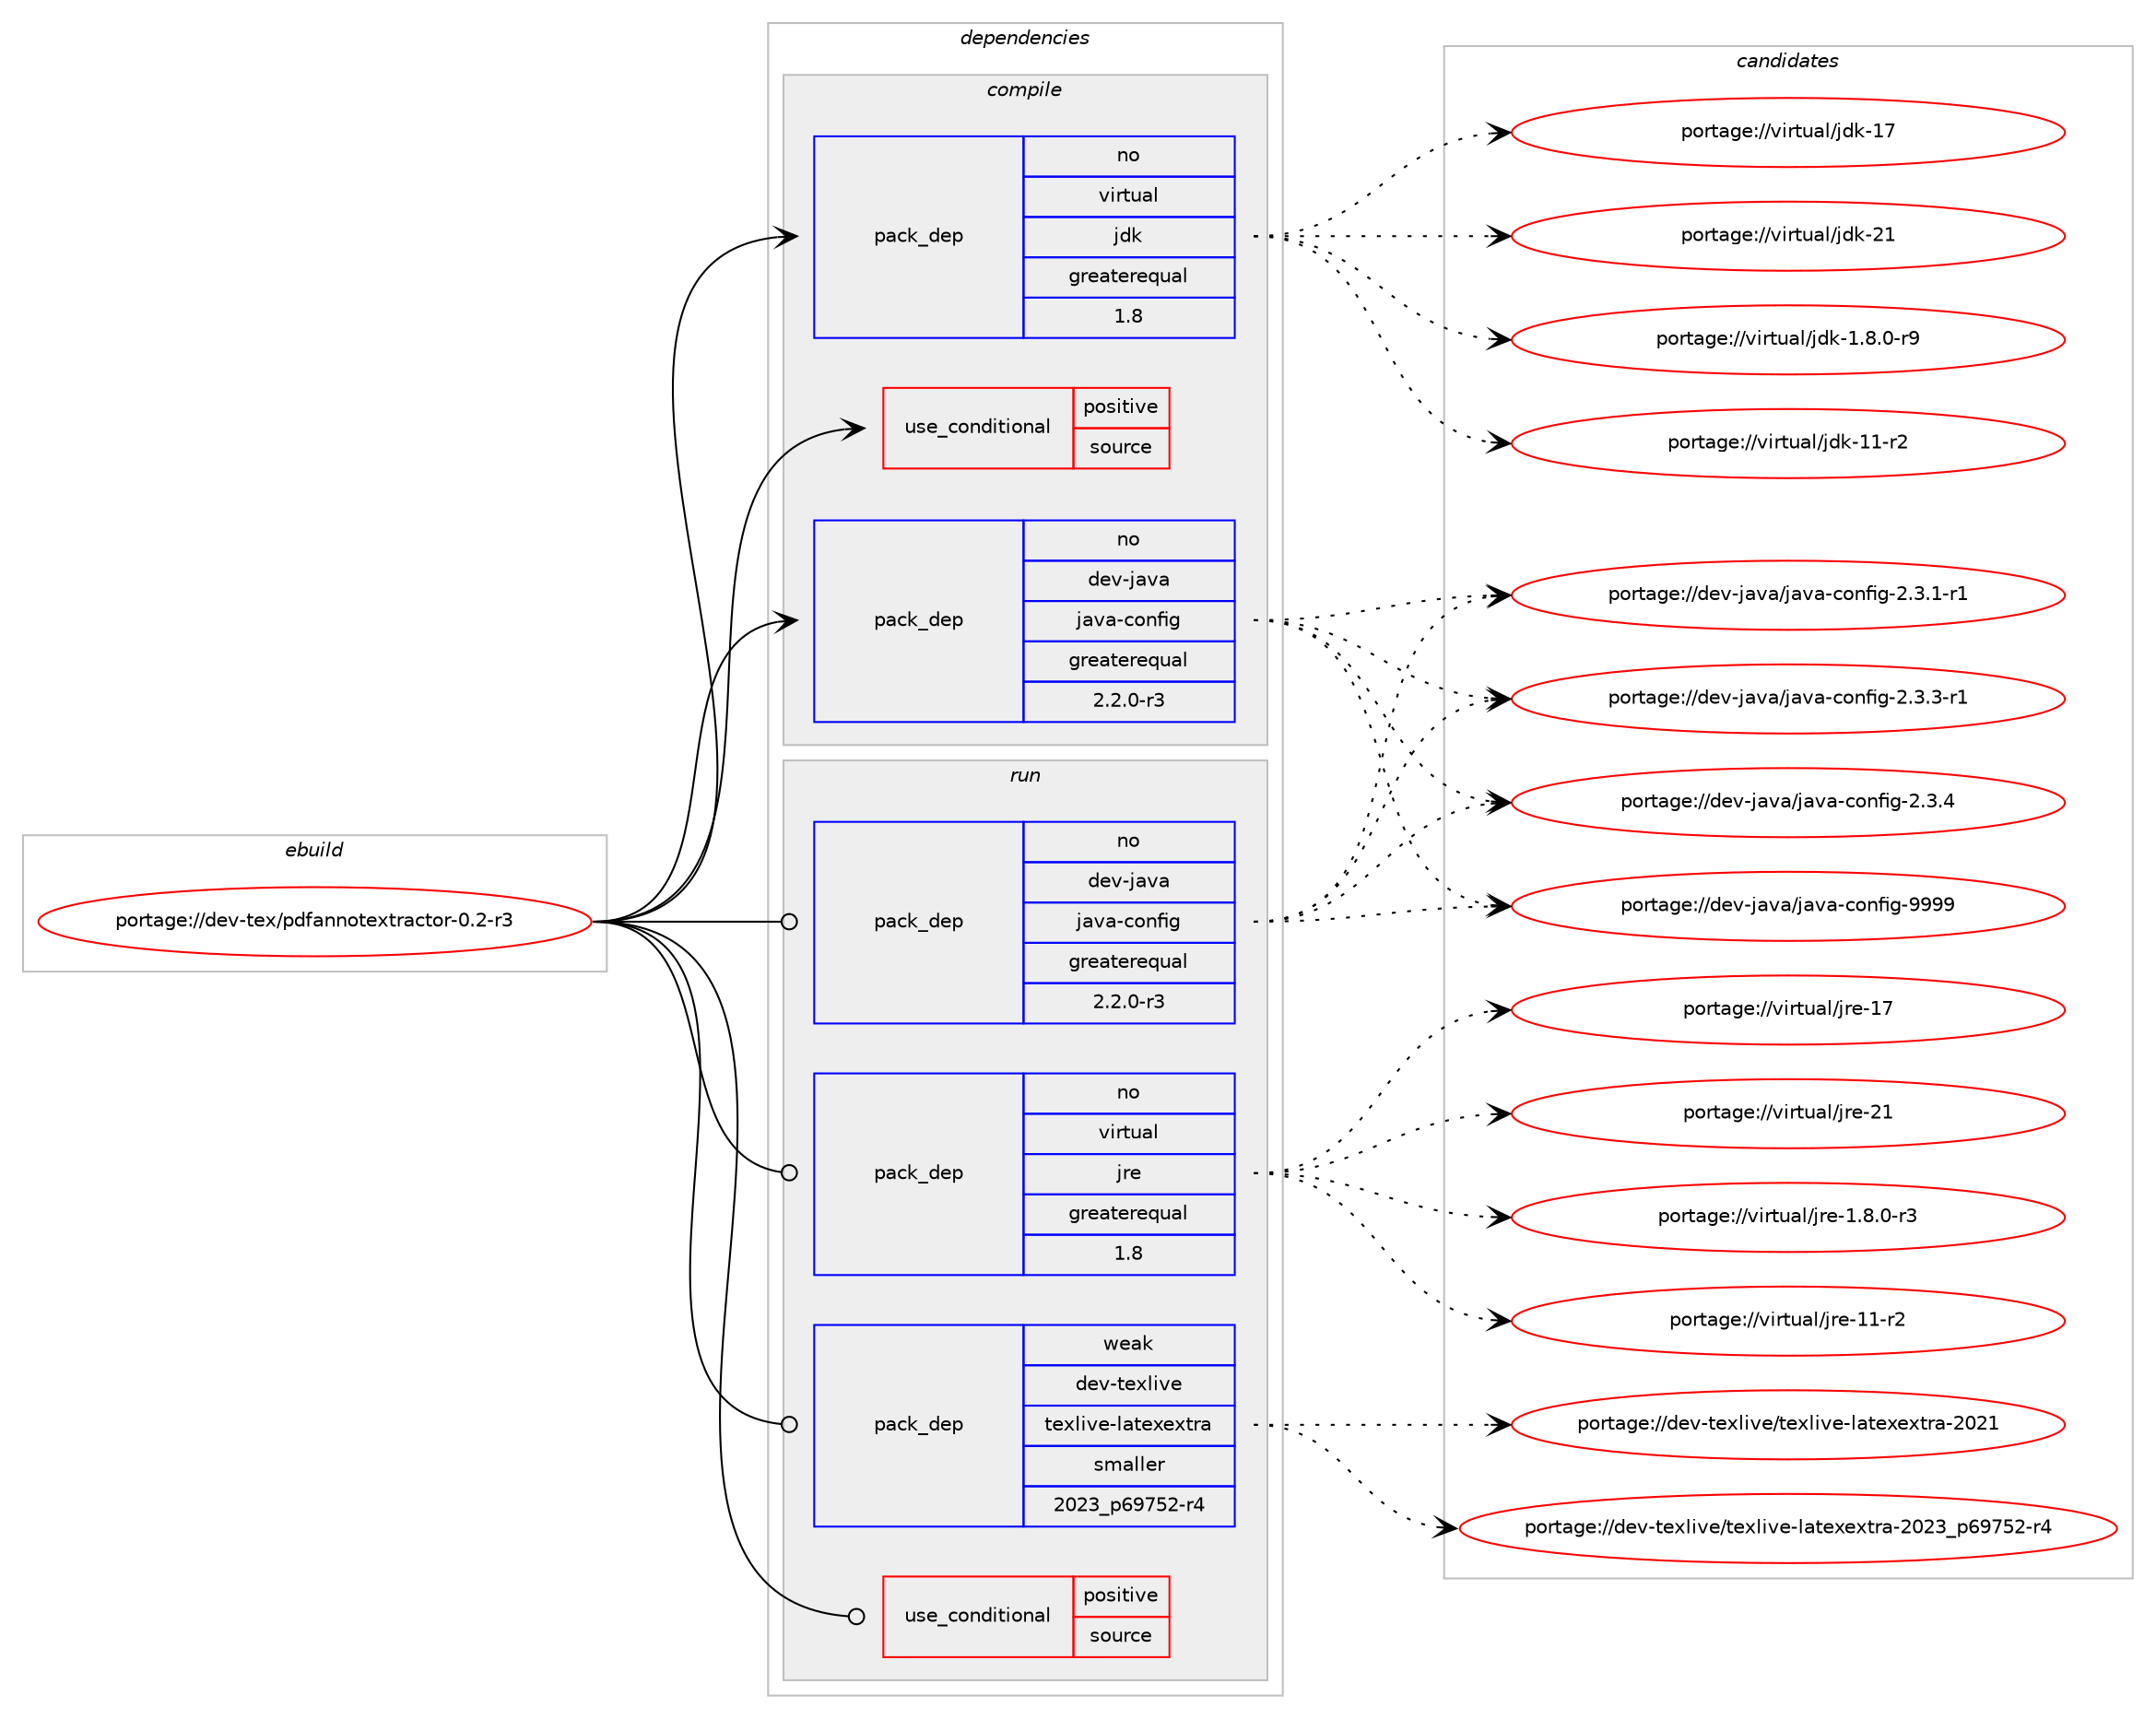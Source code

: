 digraph prolog {

# *************
# Graph options
# *************

newrank=true;
concentrate=true;
compound=true;
graph [rankdir=LR,fontname=Helvetica,fontsize=10,ranksep=1.5];#, ranksep=2.5, nodesep=0.2];
edge  [arrowhead=vee];
node  [fontname=Helvetica,fontsize=10];

# **********
# The ebuild
# **********

subgraph cluster_leftcol {
color=gray;
rank=same;
label=<<i>ebuild</i>>;
id [label="portage://dev-tex/pdfannotextractor-0.2-r3", color=red, width=4, href="../dev-tex/pdfannotextractor-0.2-r3.svg"];
}

# ****************
# The dependencies
# ****************

subgraph cluster_midcol {
color=gray;
label=<<i>dependencies</i>>;
subgraph cluster_compile {
fillcolor="#eeeeee";
style=filled;
label=<<i>compile</i>>;
subgraph cond57685 {
dependency107322 [label=<<TABLE BORDER="0" CELLBORDER="1" CELLSPACING="0" CELLPADDING="4"><TR><TD ROWSPAN="3" CELLPADDING="10">use_conditional</TD></TR><TR><TD>positive</TD></TR><TR><TD>source</TD></TR></TABLE>>, shape=none, color=red];
# *** BEGIN UNKNOWN DEPENDENCY TYPE (TODO) ***
# dependency107322 -> package_dependency(portage://dev-tex/pdfannotextractor-0.2-r3,install,no,app-arch,zip,none,[,,],[],[])
# *** END UNKNOWN DEPENDENCY TYPE (TODO) ***

}
id:e -> dependency107322:w [weight=20,style="solid",arrowhead="vee"];
subgraph pack48262 {
dependency107323 [label=<<TABLE BORDER="0" CELLBORDER="1" CELLSPACING="0" CELLPADDING="4" WIDTH="220"><TR><TD ROWSPAN="6" CELLPADDING="30">pack_dep</TD></TR><TR><TD WIDTH="110">no</TD></TR><TR><TD>dev-java</TD></TR><TR><TD>java-config</TD></TR><TR><TD>greaterequal</TD></TR><TR><TD>2.2.0-r3</TD></TR></TABLE>>, shape=none, color=blue];
}
id:e -> dependency107323:w [weight=20,style="solid",arrowhead="vee"];
subgraph pack48263 {
dependency107324 [label=<<TABLE BORDER="0" CELLBORDER="1" CELLSPACING="0" CELLPADDING="4" WIDTH="220"><TR><TD ROWSPAN="6" CELLPADDING="30">pack_dep</TD></TR><TR><TD WIDTH="110">no</TD></TR><TR><TD>virtual</TD></TR><TR><TD>jdk</TD></TR><TR><TD>greaterequal</TD></TR><TR><TD>1.8</TD></TR></TABLE>>, shape=none, color=blue];
}
id:e -> dependency107324:w [weight=20,style="solid",arrowhead="vee"];
# *** BEGIN UNKNOWN DEPENDENCY TYPE (TODO) ***
# id -> package_dependency(portage://dev-tex/pdfannotextractor-0.2-r3,install,no,virtual,latex-base,none,[,,],[],[])
# *** END UNKNOWN DEPENDENCY TYPE (TODO) ***

}
subgraph cluster_compileandrun {
fillcolor="#eeeeee";
style=filled;
label=<<i>compile and run</i>>;
}
subgraph cluster_run {
fillcolor="#eeeeee";
style=filled;
label=<<i>run</i>>;
subgraph cond57686 {
dependency107325 [label=<<TABLE BORDER="0" CELLBORDER="1" CELLSPACING="0" CELLPADDING="4"><TR><TD ROWSPAN="3" CELLPADDING="10">use_conditional</TD></TR><TR><TD>positive</TD></TR><TR><TD>source</TD></TR></TABLE>>, shape=none, color=red];
# *** BEGIN UNKNOWN DEPENDENCY TYPE (TODO) ***
# dependency107325 -> package_dependency(portage://dev-tex/pdfannotextractor-0.2-r3,run,no,app-arch,zip,none,[,,],[],[])
# *** END UNKNOWN DEPENDENCY TYPE (TODO) ***

}
id:e -> dependency107325:w [weight=20,style="solid",arrowhead="odot"];
# *** BEGIN UNKNOWN DEPENDENCY TYPE (TODO) ***
# id -> package_dependency(portage://dev-tex/pdfannotextractor-0.2-r3,run,no,dev-java,commons-logging,none,[,,],[slot(0)],[])
# *** END UNKNOWN DEPENDENCY TYPE (TODO) ***

subgraph pack48264 {
dependency107326 [label=<<TABLE BORDER="0" CELLBORDER="1" CELLSPACING="0" CELLPADDING="4" WIDTH="220"><TR><TD ROWSPAN="6" CELLPADDING="30">pack_dep</TD></TR><TR><TD WIDTH="110">no</TD></TR><TR><TD>dev-java</TD></TR><TR><TD>java-config</TD></TR><TR><TD>greaterequal</TD></TR><TR><TD>2.2.0-r3</TD></TR></TABLE>>, shape=none, color=blue];
}
id:e -> dependency107326:w [weight=20,style="solid",arrowhead="odot"];
# *** BEGIN UNKNOWN DEPENDENCY TYPE (TODO) ***
# id -> package_dependency(portage://dev-tex/pdfannotextractor-0.2-r3,run,no,dev-perl,File-Which,none,[,,],[],[])
# *** END UNKNOWN DEPENDENCY TYPE (TODO) ***

subgraph pack48265 {
dependency107327 [label=<<TABLE BORDER="0" CELLBORDER="1" CELLSPACING="0" CELLPADDING="4" WIDTH="220"><TR><TD ROWSPAN="6" CELLPADDING="30">pack_dep</TD></TR><TR><TD WIDTH="110">no</TD></TR><TR><TD>virtual</TD></TR><TR><TD>jre</TD></TR><TR><TD>greaterequal</TD></TR><TR><TD>1.8</TD></TR></TABLE>>, shape=none, color=blue];
}
id:e -> dependency107327:w [weight=20,style="solid",arrowhead="odot"];
# *** BEGIN UNKNOWN DEPENDENCY TYPE (TODO) ***
# id -> package_dependency(portage://dev-tex/pdfannotextractor-0.2-r3,run,no,virtual,latex-base,none,[,,],[],[])
# *** END UNKNOWN DEPENDENCY TYPE (TODO) ***

# *** BEGIN UNKNOWN DEPENDENCY TYPE (TODO) ***
# id -> package_dependency(portage://dev-tex/pdfannotextractor-0.2-r3,run,no,virtual,perl-Getopt-Long,none,[,,],[],[])
# *** END UNKNOWN DEPENDENCY TYPE (TODO) ***

subgraph pack48266 {
dependency107328 [label=<<TABLE BORDER="0" CELLBORDER="1" CELLSPACING="0" CELLPADDING="4" WIDTH="220"><TR><TD ROWSPAN="6" CELLPADDING="30">pack_dep</TD></TR><TR><TD WIDTH="110">weak</TD></TR><TR><TD>dev-texlive</TD></TR><TR><TD>texlive-latexextra</TD></TR><TR><TD>smaller</TD></TR><TR><TD>2023_p69752-r4</TD></TR></TABLE>>, shape=none, color=blue];
}
id:e -> dependency107328:w [weight=20,style="solid",arrowhead="odot"];
}
}

# **************
# The candidates
# **************

subgraph cluster_choices {
rank=same;
color=gray;
label=<<i>candidates</i>>;

subgraph choice48262 {
color=black;
nodesep=1;
choice10010111845106971189747106971189745991111101021051034550465146494511449 [label="portage://dev-java/java-config-2.3.1-r1", color=red, width=4,href="../dev-java/java-config-2.3.1-r1.svg"];
choice10010111845106971189747106971189745991111101021051034550465146514511449 [label="portage://dev-java/java-config-2.3.3-r1", color=red, width=4,href="../dev-java/java-config-2.3.3-r1.svg"];
choice1001011184510697118974710697118974599111110102105103455046514652 [label="portage://dev-java/java-config-2.3.4", color=red, width=4,href="../dev-java/java-config-2.3.4.svg"];
choice10010111845106971189747106971189745991111101021051034557575757 [label="portage://dev-java/java-config-9999", color=red, width=4,href="../dev-java/java-config-9999.svg"];
dependency107323:e -> choice10010111845106971189747106971189745991111101021051034550465146494511449:w [style=dotted,weight="100"];
dependency107323:e -> choice10010111845106971189747106971189745991111101021051034550465146514511449:w [style=dotted,weight="100"];
dependency107323:e -> choice1001011184510697118974710697118974599111110102105103455046514652:w [style=dotted,weight="100"];
dependency107323:e -> choice10010111845106971189747106971189745991111101021051034557575757:w [style=dotted,weight="100"];
}
subgraph choice48263 {
color=black;
nodesep=1;
choice11810511411611797108471061001074549465646484511457 [label="portage://virtual/jdk-1.8.0-r9", color=red, width=4,href="../virtual/jdk-1.8.0-r9.svg"];
choice11810511411611797108471061001074549494511450 [label="portage://virtual/jdk-11-r2", color=red, width=4,href="../virtual/jdk-11-r2.svg"];
choice1181051141161179710847106100107454955 [label="portage://virtual/jdk-17", color=red, width=4,href="../virtual/jdk-17.svg"];
choice1181051141161179710847106100107455049 [label="portage://virtual/jdk-21", color=red, width=4,href="../virtual/jdk-21.svg"];
dependency107324:e -> choice11810511411611797108471061001074549465646484511457:w [style=dotted,weight="100"];
dependency107324:e -> choice11810511411611797108471061001074549494511450:w [style=dotted,weight="100"];
dependency107324:e -> choice1181051141161179710847106100107454955:w [style=dotted,weight="100"];
dependency107324:e -> choice1181051141161179710847106100107455049:w [style=dotted,weight="100"];
}
subgraph choice48264 {
color=black;
nodesep=1;
choice10010111845106971189747106971189745991111101021051034550465146494511449 [label="portage://dev-java/java-config-2.3.1-r1", color=red, width=4,href="../dev-java/java-config-2.3.1-r1.svg"];
choice10010111845106971189747106971189745991111101021051034550465146514511449 [label="portage://dev-java/java-config-2.3.3-r1", color=red, width=4,href="../dev-java/java-config-2.3.3-r1.svg"];
choice1001011184510697118974710697118974599111110102105103455046514652 [label="portage://dev-java/java-config-2.3.4", color=red, width=4,href="../dev-java/java-config-2.3.4.svg"];
choice10010111845106971189747106971189745991111101021051034557575757 [label="portage://dev-java/java-config-9999", color=red, width=4,href="../dev-java/java-config-9999.svg"];
dependency107326:e -> choice10010111845106971189747106971189745991111101021051034550465146494511449:w [style=dotted,weight="100"];
dependency107326:e -> choice10010111845106971189747106971189745991111101021051034550465146514511449:w [style=dotted,weight="100"];
dependency107326:e -> choice1001011184510697118974710697118974599111110102105103455046514652:w [style=dotted,weight="100"];
dependency107326:e -> choice10010111845106971189747106971189745991111101021051034557575757:w [style=dotted,weight="100"];
}
subgraph choice48265 {
color=black;
nodesep=1;
choice11810511411611797108471061141014549465646484511451 [label="portage://virtual/jre-1.8.0-r3", color=red, width=4,href="../virtual/jre-1.8.0-r3.svg"];
choice11810511411611797108471061141014549494511450 [label="portage://virtual/jre-11-r2", color=red, width=4,href="../virtual/jre-11-r2.svg"];
choice1181051141161179710847106114101454955 [label="portage://virtual/jre-17", color=red, width=4,href="../virtual/jre-17.svg"];
choice1181051141161179710847106114101455049 [label="portage://virtual/jre-21", color=red, width=4,href="../virtual/jre-21.svg"];
dependency107327:e -> choice11810511411611797108471061141014549465646484511451:w [style=dotted,weight="100"];
dependency107327:e -> choice11810511411611797108471061141014549494511450:w [style=dotted,weight="100"];
dependency107327:e -> choice1181051141161179710847106114101454955:w [style=dotted,weight="100"];
dependency107327:e -> choice1181051141161179710847106114101455049:w [style=dotted,weight="100"];
}
subgraph choice48266 {
color=black;
nodesep=1;
choice10010111845116101120108105118101471161011201081051181014510897116101120101120116114974550485049 [label="portage://dev-texlive/texlive-latexextra-2021", color=red, width=4,href="../dev-texlive/texlive-latexextra-2021.svg"];
choice100101118451161011201081051181014711610112010810511810145108971161011201011201161149745504850519511254575553504511452 [label="portage://dev-texlive/texlive-latexextra-2023_p69752-r4", color=red, width=4,href="../dev-texlive/texlive-latexextra-2023_p69752-r4.svg"];
dependency107328:e -> choice10010111845116101120108105118101471161011201081051181014510897116101120101120116114974550485049:w [style=dotted,weight="100"];
dependency107328:e -> choice100101118451161011201081051181014711610112010810511810145108971161011201011201161149745504850519511254575553504511452:w [style=dotted,weight="100"];
}
}

}
